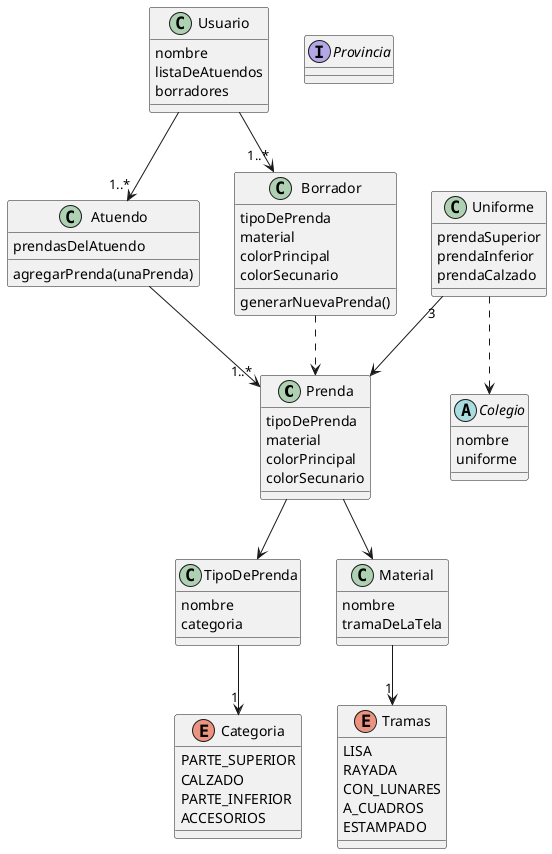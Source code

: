 @startuml
class Prenda{
  tipoDePrenda
  material
  colorPrincipal
  colorSecunario
}
class TipoDePrenda{
nombre
categoria
}
enum Categoria{
  PARTE_SUPERIOR
  CALZADO
  PARTE_INFERIOR
  ACCESORIOS
}
interface Provincia{

}
class Atuendo{
prendasDelAtuendo
agregarPrenda(unaPrenda)
}
class Borrador{
tipoDePrenda
material
colorPrincipal
colorSecunario
generarNuevaPrenda()
}
abstract class Colegio{
nombre
uniforme
}
class Material{
nombre
tramaDeLaTela
}
enum Tramas{
  LISA
  RAYADA
  CON_LUNARES
  A_CUADROS
  ESTAMPADO

}
class Uniforme{
prendaSuperior
prendaInferior
prendaCalzado
}
class Usuario{
nombre
listaDeAtuendos
borradores
}
Usuario -->"1..*" Borrador
Usuario -->"1..*" Atuendo
Uniforme "3"-->  Prenda
Uniforme ..> Colegio
Material -->"1" Tramas
Prenda --> Material
Borrador ..> Prenda
Atuendo -->"1..*" Prenda
TipoDePrenda --> "1" Categoria
Prenda --> TipoDePrenda
@enduml